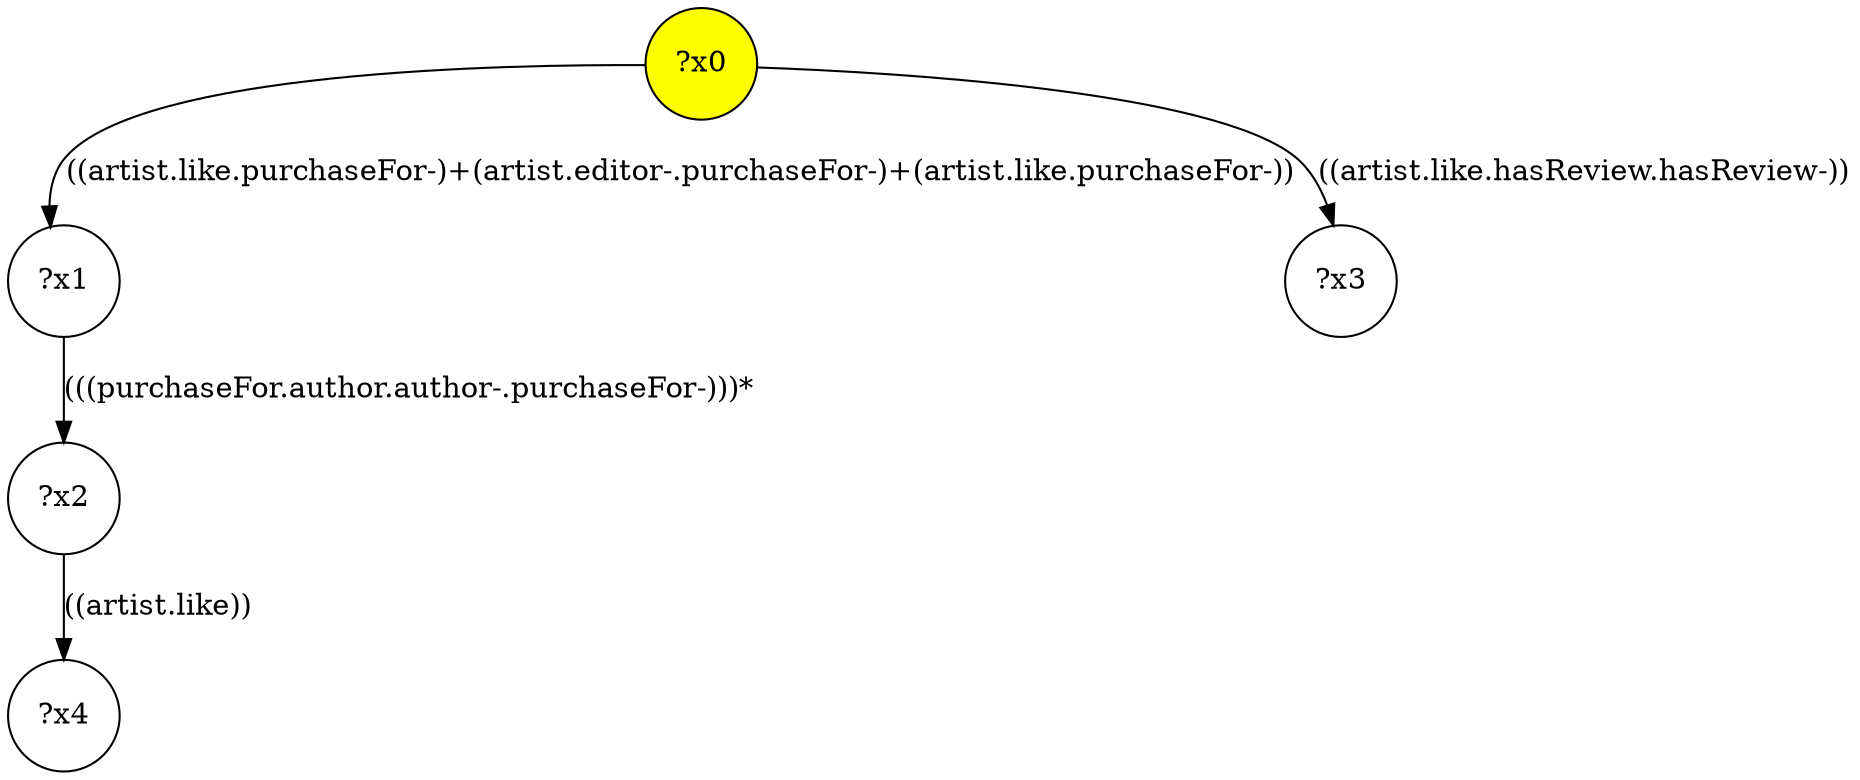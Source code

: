 digraph g {
	x0 [fillcolor="yellow", style="filled," shape=circle, label="?x0"];
	x1 [shape=circle, label="?x1"];
	x0 -> x1 [label="((artist.like.purchaseFor-)+(artist.editor-.purchaseFor-)+(artist.like.purchaseFor-))"];
	x2 [shape=circle, label="?x2"];
	x1 -> x2 [label="(((purchaseFor.author.author-.purchaseFor-)))*"];
	x3 [shape=circle, label="?x3"];
	x0 -> x3 [label="((artist.like.hasReview.hasReview-))"];
	x4 [shape=circle, label="?x4"];
	x2 -> x4 [label="((artist.like))"];
}
